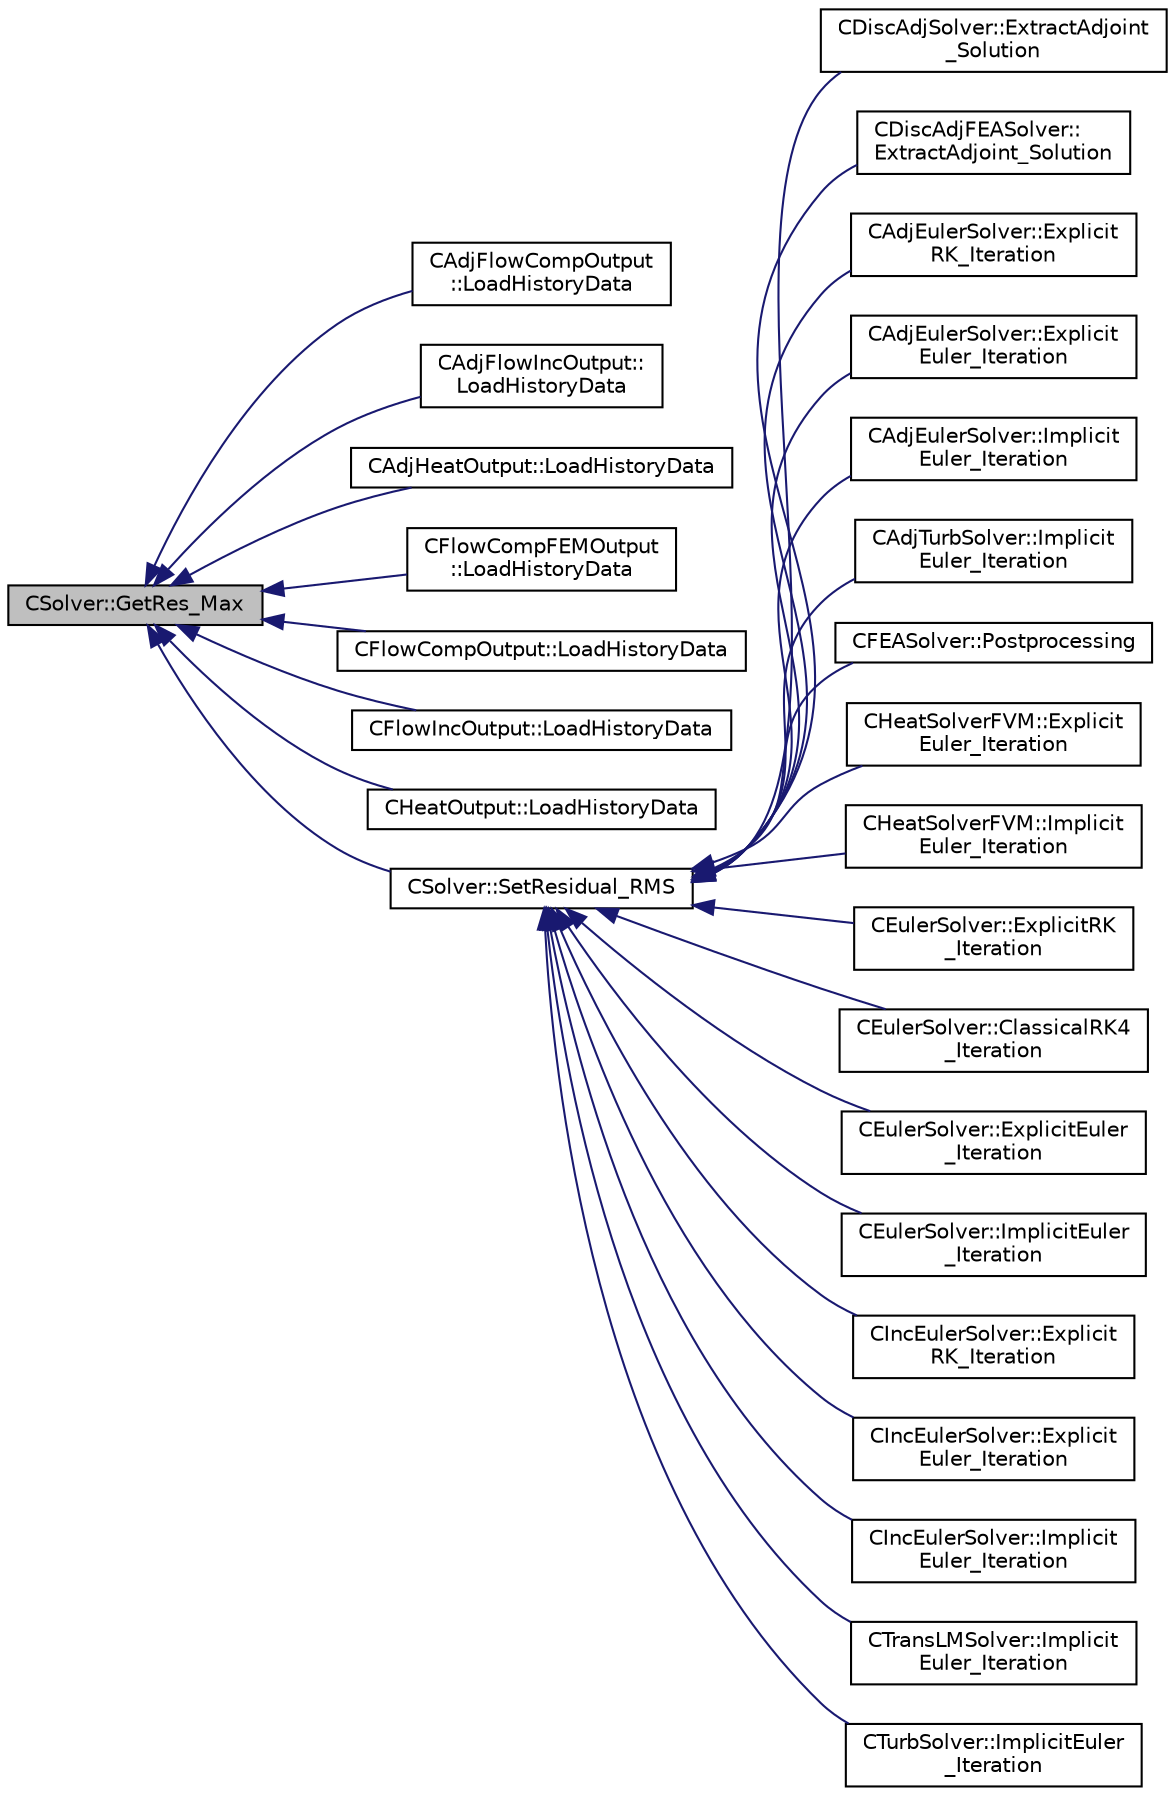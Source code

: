 digraph "CSolver::GetRes_Max"
{
  edge [fontname="Helvetica",fontsize="10",labelfontname="Helvetica",labelfontsize="10"];
  node [fontname="Helvetica",fontsize="10",shape=record];
  rankdir="LR";
  Node2227 [label="CSolver::GetRes_Max",height=0.2,width=0.4,color="black", fillcolor="grey75", style="filled", fontcolor="black"];
  Node2227 -> Node2228 [dir="back",color="midnightblue",fontsize="10",style="solid",fontname="Helvetica"];
  Node2228 [label="CAdjFlowCompOutput\l::LoadHistoryData",height=0.2,width=0.4,color="black", fillcolor="white", style="filled",URL="$class_c_adj_flow_comp_output.html#a7485dfd1c70b7c51fbdd50b48ed47d3a",tooltip="Load the history output field values. "];
  Node2227 -> Node2229 [dir="back",color="midnightblue",fontsize="10",style="solid",fontname="Helvetica"];
  Node2229 [label="CAdjFlowIncOutput::\lLoadHistoryData",height=0.2,width=0.4,color="black", fillcolor="white", style="filled",URL="$class_c_adj_flow_inc_output.html#aeaa468fb58cf41f28d4fa216c4274f29",tooltip="Load the history output field values. "];
  Node2227 -> Node2230 [dir="back",color="midnightblue",fontsize="10",style="solid",fontname="Helvetica"];
  Node2230 [label="CAdjHeatOutput::LoadHistoryData",height=0.2,width=0.4,color="black", fillcolor="white", style="filled",URL="$class_c_adj_heat_output.html#acf9ceddb55ca0e52f0ff1ea5b74930d7",tooltip="Load the history output field values. "];
  Node2227 -> Node2231 [dir="back",color="midnightblue",fontsize="10",style="solid",fontname="Helvetica"];
  Node2231 [label="CFlowCompFEMOutput\l::LoadHistoryData",height=0.2,width=0.4,color="black", fillcolor="white", style="filled",URL="$class_c_flow_comp_f_e_m_output.html#a0a4561b8ab0dffd1052f884062fd9710",tooltip="Load the history output field values. "];
  Node2227 -> Node2232 [dir="back",color="midnightblue",fontsize="10",style="solid",fontname="Helvetica"];
  Node2232 [label="CFlowCompOutput::LoadHistoryData",height=0.2,width=0.4,color="black", fillcolor="white", style="filled",URL="$class_c_flow_comp_output.html#a393cb19a691990ee6e88f844eccc79ed",tooltip="Load the history output field values. "];
  Node2227 -> Node2233 [dir="back",color="midnightblue",fontsize="10",style="solid",fontname="Helvetica"];
  Node2233 [label="CFlowIncOutput::LoadHistoryData",height=0.2,width=0.4,color="black", fillcolor="white", style="filled",URL="$class_c_flow_inc_output.html#a466112efa2e3a89cdd2456701a0480b5",tooltip="Load the history output field values. "];
  Node2227 -> Node2234 [dir="back",color="midnightblue",fontsize="10",style="solid",fontname="Helvetica"];
  Node2234 [label="CHeatOutput::LoadHistoryData",height=0.2,width=0.4,color="black", fillcolor="white", style="filled",URL="$class_c_heat_output.html#afe748d534531acb2983b6b3978e43916",tooltip="Load the history output field values. "];
  Node2227 -> Node2235 [dir="back",color="midnightblue",fontsize="10",style="solid",fontname="Helvetica"];
  Node2235 [label="CSolver::SetResidual_RMS",height=0.2,width=0.4,color="black", fillcolor="white", style="filled",URL="$class_c_solver.html#a757fe316cc412bb18f1c6dff3beeb6b4",tooltip="Set the value of the max residual and RMS residual. "];
  Node2235 -> Node2236 [dir="back",color="midnightblue",fontsize="10",style="solid",fontname="Helvetica"];
  Node2236 [label="CDiscAdjSolver::ExtractAdjoint\l_Solution",height=0.2,width=0.4,color="black", fillcolor="white", style="filled",URL="$class_c_disc_adj_solver.html#a05ed17d8256bd61c43ba09343750eb1a",tooltip="Sets the adjoint values of the input variables of the flow (+turb.) iteration after tape has been eva..."];
  Node2235 -> Node2237 [dir="back",color="midnightblue",fontsize="10",style="solid",fontname="Helvetica"];
  Node2237 [label="CDiscAdjFEASolver::\lExtractAdjoint_Solution",height=0.2,width=0.4,color="black", fillcolor="white", style="filled",URL="$class_c_disc_adj_f_e_a_solver.html#a976facb0e6a13e97f663c74a863b350d",tooltip="Sets the adjoint values of the input variables of the flow (+turb.) iteration after tape has been eva..."];
  Node2235 -> Node2238 [dir="back",color="midnightblue",fontsize="10",style="solid",fontname="Helvetica"];
  Node2238 [label="CAdjEulerSolver::Explicit\lRK_Iteration",height=0.2,width=0.4,color="black", fillcolor="white", style="filled",URL="$class_c_adj_euler_solver.html#a83de159f4bd062c776f07d087414a9cf",tooltip="Update the solution using a Runge-Kutta strategy. "];
  Node2235 -> Node2239 [dir="back",color="midnightblue",fontsize="10",style="solid",fontname="Helvetica"];
  Node2239 [label="CAdjEulerSolver::Explicit\lEuler_Iteration",height=0.2,width=0.4,color="black", fillcolor="white", style="filled",URL="$class_c_adj_euler_solver.html#a2863f1ed56105b595204ac31b3dab66b",tooltip="Update the solution using a explicit Euler scheme. "];
  Node2235 -> Node2240 [dir="back",color="midnightblue",fontsize="10",style="solid",fontname="Helvetica"];
  Node2240 [label="CAdjEulerSolver::Implicit\lEuler_Iteration",height=0.2,width=0.4,color="black", fillcolor="white", style="filled",URL="$class_c_adj_euler_solver.html#af64f459bce9498b1d19d8a645d0bc2c3",tooltip="Update the solution using an implicit solver. "];
  Node2235 -> Node2241 [dir="back",color="midnightblue",fontsize="10",style="solid",fontname="Helvetica"];
  Node2241 [label="CAdjTurbSolver::Implicit\lEuler_Iteration",height=0.2,width=0.4,color="black", fillcolor="white", style="filled",URL="$class_c_adj_turb_solver.html#a2c2657818c6ecfb7984c70bf079accd3",tooltip="Update the solution using an implicit solver. "];
  Node2235 -> Node2242 [dir="back",color="midnightblue",fontsize="10",style="solid",fontname="Helvetica"];
  Node2242 [label="CFEASolver::Postprocessing",height=0.2,width=0.4,color="black", fillcolor="white", style="filled",URL="$class_c_f_e_a_solver.html#a582bf776db03d18a985936fff4c16644",tooltip="Postprocessing. "];
  Node2235 -> Node2243 [dir="back",color="midnightblue",fontsize="10",style="solid",fontname="Helvetica"];
  Node2243 [label="CHeatSolverFVM::Explicit\lEuler_Iteration",height=0.2,width=0.4,color="black", fillcolor="white", style="filled",URL="$class_c_heat_solver_f_v_m.html#ac72e3e231d74967d368bf1cb7345535a",tooltip="Update the solution using an explicit solver. "];
  Node2235 -> Node2244 [dir="back",color="midnightblue",fontsize="10",style="solid",fontname="Helvetica"];
  Node2244 [label="CHeatSolverFVM::Implicit\lEuler_Iteration",height=0.2,width=0.4,color="black", fillcolor="white", style="filled",URL="$class_c_heat_solver_f_v_m.html#a604f660ae9da06eae59363f83a98843e",tooltip="Update the solution using an implicit solver. "];
  Node2235 -> Node2245 [dir="back",color="midnightblue",fontsize="10",style="solid",fontname="Helvetica"];
  Node2245 [label="CEulerSolver::ExplicitRK\l_Iteration",height=0.2,width=0.4,color="black", fillcolor="white", style="filled",URL="$class_c_euler_solver.html#ac3d1b3a1fee6613906b56a9698bfe680",tooltip="Update the solution using a Runge-Kutta scheme. "];
  Node2235 -> Node2246 [dir="back",color="midnightblue",fontsize="10",style="solid",fontname="Helvetica"];
  Node2246 [label="CEulerSolver::ClassicalRK4\l_Iteration",height=0.2,width=0.4,color="black", fillcolor="white", style="filled",URL="$class_c_euler_solver.html#ad87a9109a645f0ea9e38336d2a6bf196",tooltip="Update the solution using the classical fourth-order Runge-Kutta scheme. "];
  Node2235 -> Node2247 [dir="back",color="midnightblue",fontsize="10",style="solid",fontname="Helvetica"];
  Node2247 [label="CEulerSolver::ExplicitEuler\l_Iteration",height=0.2,width=0.4,color="black", fillcolor="white", style="filled",URL="$class_c_euler_solver.html#a1f798a3f88873d6d634b90f8816eccde",tooltip="Update the solution using the explicit Euler scheme. "];
  Node2235 -> Node2248 [dir="back",color="midnightblue",fontsize="10",style="solid",fontname="Helvetica"];
  Node2248 [label="CEulerSolver::ImplicitEuler\l_Iteration",height=0.2,width=0.4,color="black", fillcolor="white", style="filled",URL="$class_c_euler_solver.html#a4e8277fc44dc97c8d73fbe3347204372",tooltip="Update the solution using an implicit Euler scheme. "];
  Node2235 -> Node2249 [dir="back",color="midnightblue",fontsize="10",style="solid",fontname="Helvetica"];
  Node2249 [label="CIncEulerSolver::Explicit\lRK_Iteration",height=0.2,width=0.4,color="black", fillcolor="white", style="filled",URL="$class_c_inc_euler_solver.html#a2f6c1370f17da44680c1ff1b6be6c9a1",tooltip="Update the solution using a Runge-Kutta scheme. "];
  Node2235 -> Node2250 [dir="back",color="midnightblue",fontsize="10",style="solid",fontname="Helvetica"];
  Node2250 [label="CIncEulerSolver::Explicit\lEuler_Iteration",height=0.2,width=0.4,color="black", fillcolor="white", style="filled",URL="$class_c_inc_euler_solver.html#a66aac46e83451e30828ad808becb1f73",tooltip="Update the solution using the explicit Euler scheme. "];
  Node2235 -> Node2251 [dir="back",color="midnightblue",fontsize="10",style="solid",fontname="Helvetica"];
  Node2251 [label="CIncEulerSolver::Implicit\lEuler_Iteration",height=0.2,width=0.4,color="black", fillcolor="white", style="filled",URL="$class_c_inc_euler_solver.html#ad84dd4225bb9d158c52b26e2f30f6fa7",tooltip="Update the solution using an implicit Euler scheme. "];
  Node2235 -> Node2252 [dir="back",color="midnightblue",fontsize="10",style="solid",fontname="Helvetica"];
  Node2252 [label="CTransLMSolver::Implicit\lEuler_Iteration",height=0.2,width=0.4,color="black", fillcolor="white", style="filled",URL="$class_c_trans_l_m_solver.html#aa39c7964d452b56f3f41733ae43d4cc7",tooltip="Update the solution using an implicit solver. "];
  Node2235 -> Node2253 [dir="back",color="midnightblue",fontsize="10",style="solid",fontname="Helvetica"];
  Node2253 [label="CTurbSolver::ImplicitEuler\l_Iteration",height=0.2,width=0.4,color="black", fillcolor="white", style="filled",URL="$class_c_turb_solver.html#af7a0ab68fbb2925c56863df97b3ea4ee",tooltip="Update the solution using an implicit solver. "];
}

